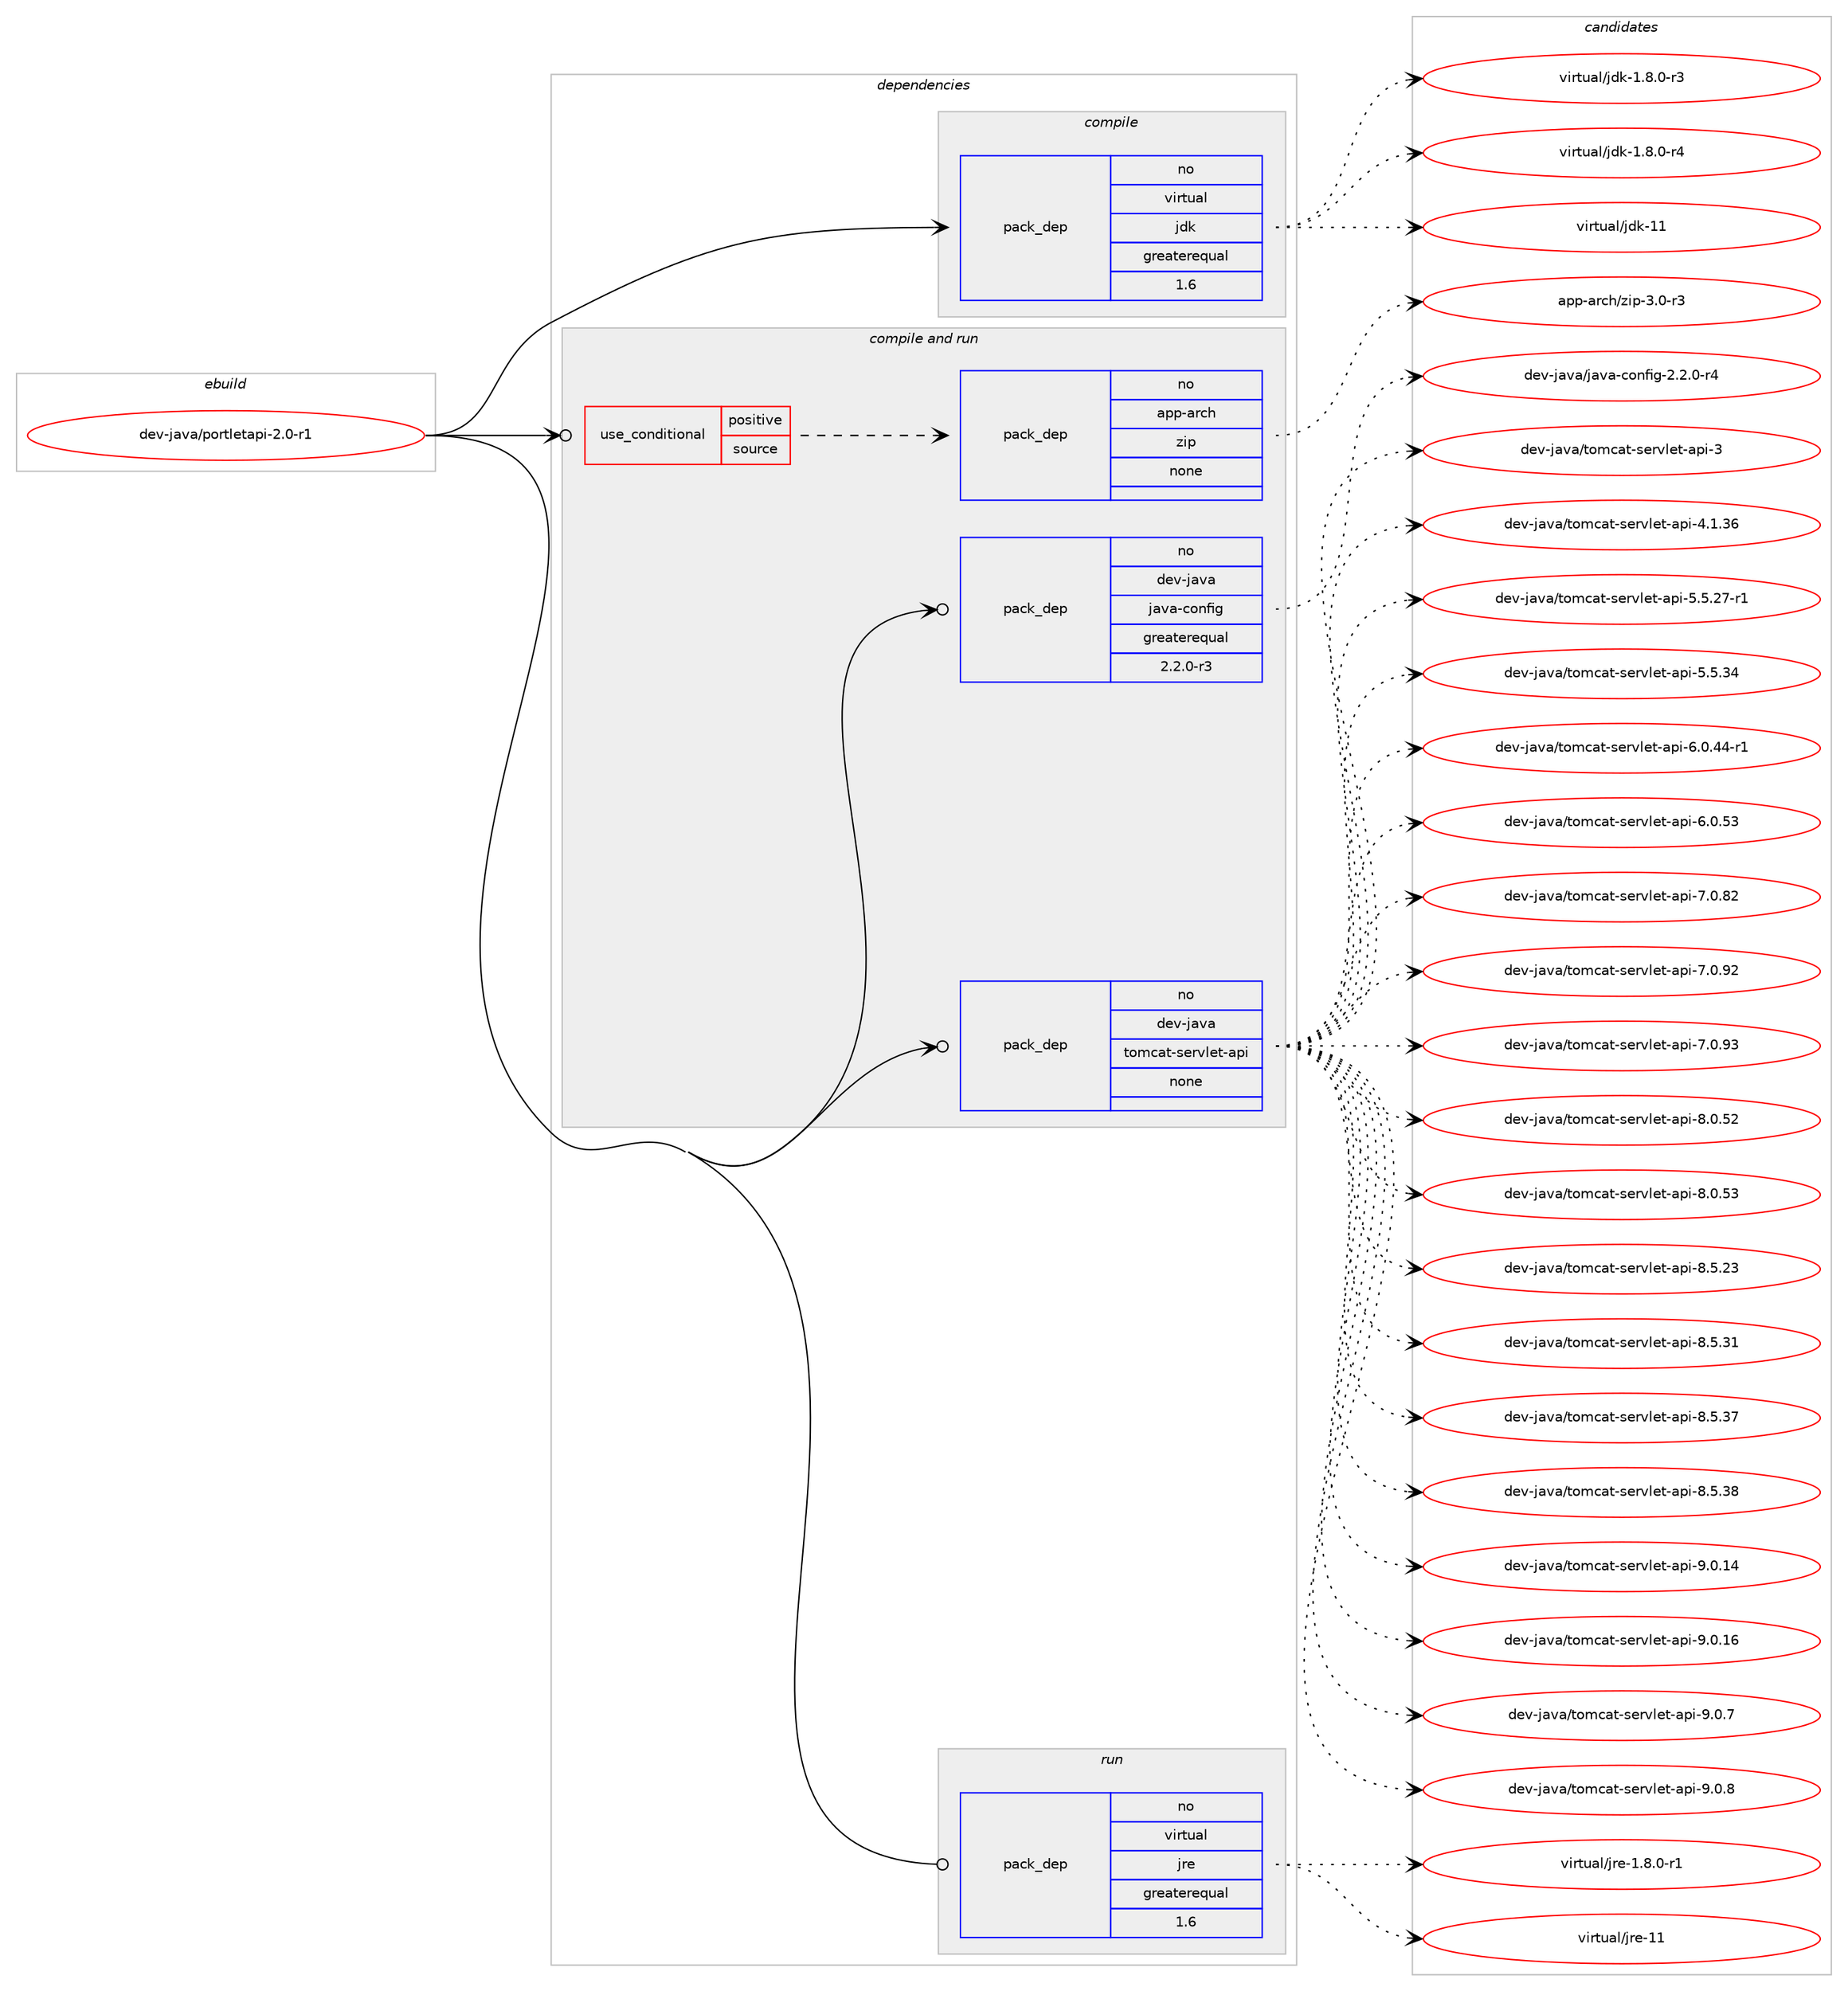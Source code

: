 digraph prolog {

# *************
# Graph options
# *************

newrank=true;
concentrate=true;
compound=true;
graph [rankdir=LR,fontname=Helvetica,fontsize=10,ranksep=1.5];#, ranksep=2.5, nodesep=0.2];
edge  [arrowhead=vee];
node  [fontname=Helvetica,fontsize=10];

# **********
# The ebuild
# **********

subgraph cluster_leftcol {
color=gray;
rank=same;
label=<<i>ebuild</i>>;
id [label="dev-java/portletapi-2.0-r1", color=red, width=4, href="../dev-java/portletapi-2.0-r1.svg"];
}

# ****************
# The dependencies
# ****************

subgraph cluster_midcol {
color=gray;
label=<<i>dependencies</i>>;
subgraph cluster_compile {
fillcolor="#eeeeee";
style=filled;
label=<<i>compile</i>>;
subgraph pack970758 {
dependency1356411 [label=<<TABLE BORDER="0" CELLBORDER="1" CELLSPACING="0" CELLPADDING="4" WIDTH="220"><TR><TD ROWSPAN="6" CELLPADDING="30">pack_dep</TD></TR><TR><TD WIDTH="110">no</TD></TR><TR><TD>virtual</TD></TR><TR><TD>jdk</TD></TR><TR><TD>greaterequal</TD></TR><TR><TD>1.6</TD></TR></TABLE>>, shape=none, color=blue];
}
id:e -> dependency1356411:w [weight=20,style="solid",arrowhead="vee"];
}
subgraph cluster_compileandrun {
fillcolor="#eeeeee";
style=filled;
label=<<i>compile and run</i>>;
subgraph cond363205 {
dependency1356412 [label=<<TABLE BORDER="0" CELLBORDER="1" CELLSPACING="0" CELLPADDING="4"><TR><TD ROWSPAN="3" CELLPADDING="10">use_conditional</TD></TR><TR><TD>positive</TD></TR><TR><TD>source</TD></TR></TABLE>>, shape=none, color=red];
subgraph pack970759 {
dependency1356413 [label=<<TABLE BORDER="0" CELLBORDER="1" CELLSPACING="0" CELLPADDING="4" WIDTH="220"><TR><TD ROWSPAN="6" CELLPADDING="30">pack_dep</TD></TR><TR><TD WIDTH="110">no</TD></TR><TR><TD>app-arch</TD></TR><TR><TD>zip</TD></TR><TR><TD>none</TD></TR><TR><TD></TD></TR></TABLE>>, shape=none, color=blue];
}
dependency1356412:e -> dependency1356413:w [weight=20,style="dashed",arrowhead="vee"];
}
id:e -> dependency1356412:w [weight=20,style="solid",arrowhead="odotvee"];
subgraph pack970760 {
dependency1356414 [label=<<TABLE BORDER="0" CELLBORDER="1" CELLSPACING="0" CELLPADDING="4" WIDTH="220"><TR><TD ROWSPAN="6" CELLPADDING="30">pack_dep</TD></TR><TR><TD WIDTH="110">no</TD></TR><TR><TD>dev-java</TD></TR><TR><TD>java-config</TD></TR><TR><TD>greaterequal</TD></TR><TR><TD>2.2.0-r3</TD></TR></TABLE>>, shape=none, color=blue];
}
id:e -> dependency1356414:w [weight=20,style="solid",arrowhead="odotvee"];
subgraph pack970761 {
dependency1356415 [label=<<TABLE BORDER="0" CELLBORDER="1" CELLSPACING="0" CELLPADDING="4" WIDTH="220"><TR><TD ROWSPAN="6" CELLPADDING="30">pack_dep</TD></TR><TR><TD WIDTH="110">no</TD></TR><TR><TD>dev-java</TD></TR><TR><TD>tomcat-servlet-api</TD></TR><TR><TD>none</TD></TR><TR><TD></TD></TR></TABLE>>, shape=none, color=blue];
}
id:e -> dependency1356415:w [weight=20,style="solid",arrowhead="odotvee"];
}
subgraph cluster_run {
fillcolor="#eeeeee";
style=filled;
label=<<i>run</i>>;
subgraph pack970762 {
dependency1356416 [label=<<TABLE BORDER="0" CELLBORDER="1" CELLSPACING="0" CELLPADDING="4" WIDTH="220"><TR><TD ROWSPAN="6" CELLPADDING="30">pack_dep</TD></TR><TR><TD WIDTH="110">no</TD></TR><TR><TD>virtual</TD></TR><TR><TD>jre</TD></TR><TR><TD>greaterequal</TD></TR><TR><TD>1.6</TD></TR></TABLE>>, shape=none, color=blue];
}
id:e -> dependency1356416:w [weight=20,style="solid",arrowhead="odot"];
}
}

# **************
# The candidates
# **************

subgraph cluster_choices {
rank=same;
color=gray;
label=<<i>candidates</i>>;

subgraph choice970758 {
color=black;
nodesep=1;
choice11810511411611797108471061001074549465646484511451 [label="virtual/jdk-1.8.0-r3", color=red, width=4,href="../virtual/jdk-1.8.0-r3.svg"];
choice11810511411611797108471061001074549465646484511452 [label="virtual/jdk-1.8.0-r4", color=red, width=4,href="../virtual/jdk-1.8.0-r4.svg"];
choice1181051141161179710847106100107454949 [label="virtual/jdk-11", color=red, width=4,href="../virtual/jdk-11.svg"];
dependency1356411:e -> choice11810511411611797108471061001074549465646484511451:w [style=dotted,weight="100"];
dependency1356411:e -> choice11810511411611797108471061001074549465646484511452:w [style=dotted,weight="100"];
dependency1356411:e -> choice1181051141161179710847106100107454949:w [style=dotted,weight="100"];
}
subgraph choice970759 {
color=black;
nodesep=1;
choice9711211245971149910447122105112455146484511451 [label="app-arch/zip-3.0-r3", color=red, width=4,href="../app-arch/zip-3.0-r3.svg"];
dependency1356413:e -> choice9711211245971149910447122105112455146484511451:w [style=dotted,weight="100"];
}
subgraph choice970760 {
color=black;
nodesep=1;
choice10010111845106971189747106971189745991111101021051034550465046484511452 [label="dev-java/java-config-2.2.0-r4", color=red, width=4,href="../dev-java/java-config-2.2.0-r4.svg"];
dependency1356414:e -> choice10010111845106971189747106971189745991111101021051034550465046484511452:w [style=dotted,weight="100"];
}
subgraph choice970761 {
color=black;
nodesep=1;
choice1001011184510697118974711611110999971164511510111411810810111645971121054551 [label="dev-java/tomcat-servlet-api-3", color=red, width=4,href="../dev-java/tomcat-servlet-api-3.svg"];
choice10010111845106971189747116111109999711645115101114118108101116459711210545524649465154 [label="dev-java/tomcat-servlet-api-4.1.36", color=red, width=4,href="../dev-java/tomcat-servlet-api-4.1.36.svg"];
choice100101118451069711897471161111099997116451151011141181081011164597112105455346534650554511449 [label="dev-java/tomcat-servlet-api-5.5.27-r1", color=red, width=4,href="../dev-java/tomcat-servlet-api-5.5.27-r1.svg"];
choice10010111845106971189747116111109999711645115101114118108101116459711210545534653465152 [label="dev-java/tomcat-servlet-api-5.5.34", color=red, width=4,href="../dev-java/tomcat-servlet-api-5.5.34.svg"];
choice100101118451069711897471161111099997116451151011141181081011164597112105455446484652524511449 [label="dev-java/tomcat-servlet-api-6.0.44-r1", color=red, width=4,href="../dev-java/tomcat-servlet-api-6.0.44-r1.svg"];
choice10010111845106971189747116111109999711645115101114118108101116459711210545544648465351 [label="dev-java/tomcat-servlet-api-6.0.53", color=red, width=4,href="../dev-java/tomcat-servlet-api-6.0.53.svg"];
choice10010111845106971189747116111109999711645115101114118108101116459711210545554648465650 [label="dev-java/tomcat-servlet-api-7.0.82", color=red, width=4,href="../dev-java/tomcat-servlet-api-7.0.82.svg"];
choice10010111845106971189747116111109999711645115101114118108101116459711210545554648465750 [label="dev-java/tomcat-servlet-api-7.0.92", color=red, width=4,href="../dev-java/tomcat-servlet-api-7.0.92.svg"];
choice10010111845106971189747116111109999711645115101114118108101116459711210545554648465751 [label="dev-java/tomcat-servlet-api-7.0.93", color=red, width=4,href="../dev-java/tomcat-servlet-api-7.0.93.svg"];
choice10010111845106971189747116111109999711645115101114118108101116459711210545564648465350 [label="dev-java/tomcat-servlet-api-8.0.52", color=red, width=4,href="../dev-java/tomcat-servlet-api-8.0.52.svg"];
choice10010111845106971189747116111109999711645115101114118108101116459711210545564648465351 [label="dev-java/tomcat-servlet-api-8.0.53", color=red, width=4,href="../dev-java/tomcat-servlet-api-8.0.53.svg"];
choice10010111845106971189747116111109999711645115101114118108101116459711210545564653465051 [label="dev-java/tomcat-servlet-api-8.5.23", color=red, width=4,href="../dev-java/tomcat-servlet-api-8.5.23.svg"];
choice10010111845106971189747116111109999711645115101114118108101116459711210545564653465149 [label="dev-java/tomcat-servlet-api-8.5.31", color=red, width=4,href="../dev-java/tomcat-servlet-api-8.5.31.svg"];
choice10010111845106971189747116111109999711645115101114118108101116459711210545564653465155 [label="dev-java/tomcat-servlet-api-8.5.37", color=red, width=4,href="../dev-java/tomcat-servlet-api-8.5.37.svg"];
choice10010111845106971189747116111109999711645115101114118108101116459711210545564653465156 [label="dev-java/tomcat-servlet-api-8.5.38", color=red, width=4,href="../dev-java/tomcat-servlet-api-8.5.38.svg"];
choice10010111845106971189747116111109999711645115101114118108101116459711210545574648464952 [label="dev-java/tomcat-servlet-api-9.0.14", color=red, width=4,href="../dev-java/tomcat-servlet-api-9.0.14.svg"];
choice10010111845106971189747116111109999711645115101114118108101116459711210545574648464954 [label="dev-java/tomcat-servlet-api-9.0.16", color=red, width=4,href="../dev-java/tomcat-servlet-api-9.0.16.svg"];
choice100101118451069711897471161111099997116451151011141181081011164597112105455746484655 [label="dev-java/tomcat-servlet-api-9.0.7", color=red, width=4,href="../dev-java/tomcat-servlet-api-9.0.7.svg"];
choice100101118451069711897471161111099997116451151011141181081011164597112105455746484656 [label="dev-java/tomcat-servlet-api-9.0.8", color=red, width=4,href="../dev-java/tomcat-servlet-api-9.0.8.svg"];
dependency1356415:e -> choice1001011184510697118974711611110999971164511510111411810810111645971121054551:w [style=dotted,weight="100"];
dependency1356415:e -> choice10010111845106971189747116111109999711645115101114118108101116459711210545524649465154:w [style=dotted,weight="100"];
dependency1356415:e -> choice100101118451069711897471161111099997116451151011141181081011164597112105455346534650554511449:w [style=dotted,weight="100"];
dependency1356415:e -> choice10010111845106971189747116111109999711645115101114118108101116459711210545534653465152:w [style=dotted,weight="100"];
dependency1356415:e -> choice100101118451069711897471161111099997116451151011141181081011164597112105455446484652524511449:w [style=dotted,weight="100"];
dependency1356415:e -> choice10010111845106971189747116111109999711645115101114118108101116459711210545544648465351:w [style=dotted,weight="100"];
dependency1356415:e -> choice10010111845106971189747116111109999711645115101114118108101116459711210545554648465650:w [style=dotted,weight="100"];
dependency1356415:e -> choice10010111845106971189747116111109999711645115101114118108101116459711210545554648465750:w [style=dotted,weight="100"];
dependency1356415:e -> choice10010111845106971189747116111109999711645115101114118108101116459711210545554648465751:w [style=dotted,weight="100"];
dependency1356415:e -> choice10010111845106971189747116111109999711645115101114118108101116459711210545564648465350:w [style=dotted,weight="100"];
dependency1356415:e -> choice10010111845106971189747116111109999711645115101114118108101116459711210545564648465351:w [style=dotted,weight="100"];
dependency1356415:e -> choice10010111845106971189747116111109999711645115101114118108101116459711210545564653465051:w [style=dotted,weight="100"];
dependency1356415:e -> choice10010111845106971189747116111109999711645115101114118108101116459711210545564653465149:w [style=dotted,weight="100"];
dependency1356415:e -> choice10010111845106971189747116111109999711645115101114118108101116459711210545564653465155:w [style=dotted,weight="100"];
dependency1356415:e -> choice10010111845106971189747116111109999711645115101114118108101116459711210545564653465156:w [style=dotted,weight="100"];
dependency1356415:e -> choice10010111845106971189747116111109999711645115101114118108101116459711210545574648464952:w [style=dotted,weight="100"];
dependency1356415:e -> choice10010111845106971189747116111109999711645115101114118108101116459711210545574648464954:w [style=dotted,weight="100"];
dependency1356415:e -> choice100101118451069711897471161111099997116451151011141181081011164597112105455746484655:w [style=dotted,weight="100"];
dependency1356415:e -> choice100101118451069711897471161111099997116451151011141181081011164597112105455746484656:w [style=dotted,weight="100"];
}
subgraph choice970762 {
color=black;
nodesep=1;
choice11810511411611797108471061141014549465646484511449 [label="virtual/jre-1.8.0-r1", color=red, width=4,href="../virtual/jre-1.8.0-r1.svg"];
choice1181051141161179710847106114101454949 [label="virtual/jre-11", color=red, width=4,href="../virtual/jre-11.svg"];
dependency1356416:e -> choice11810511411611797108471061141014549465646484511449:w [style=dotted,weight="100"];
dependency1356416:e -> choice1181051141161179710847106114101454949:w [style=dotted,weight="100"];
}
}

}

